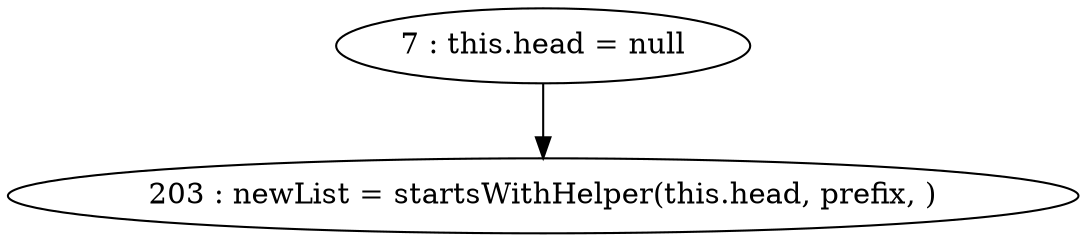 digraph G {
"7 : this.head = null"
"7 : this.head = null" -> "203 : newList = startsWithHelper(this.head, prefix, )"
"203 : newList = startsWithHelper(this.head, prefix, )"
}